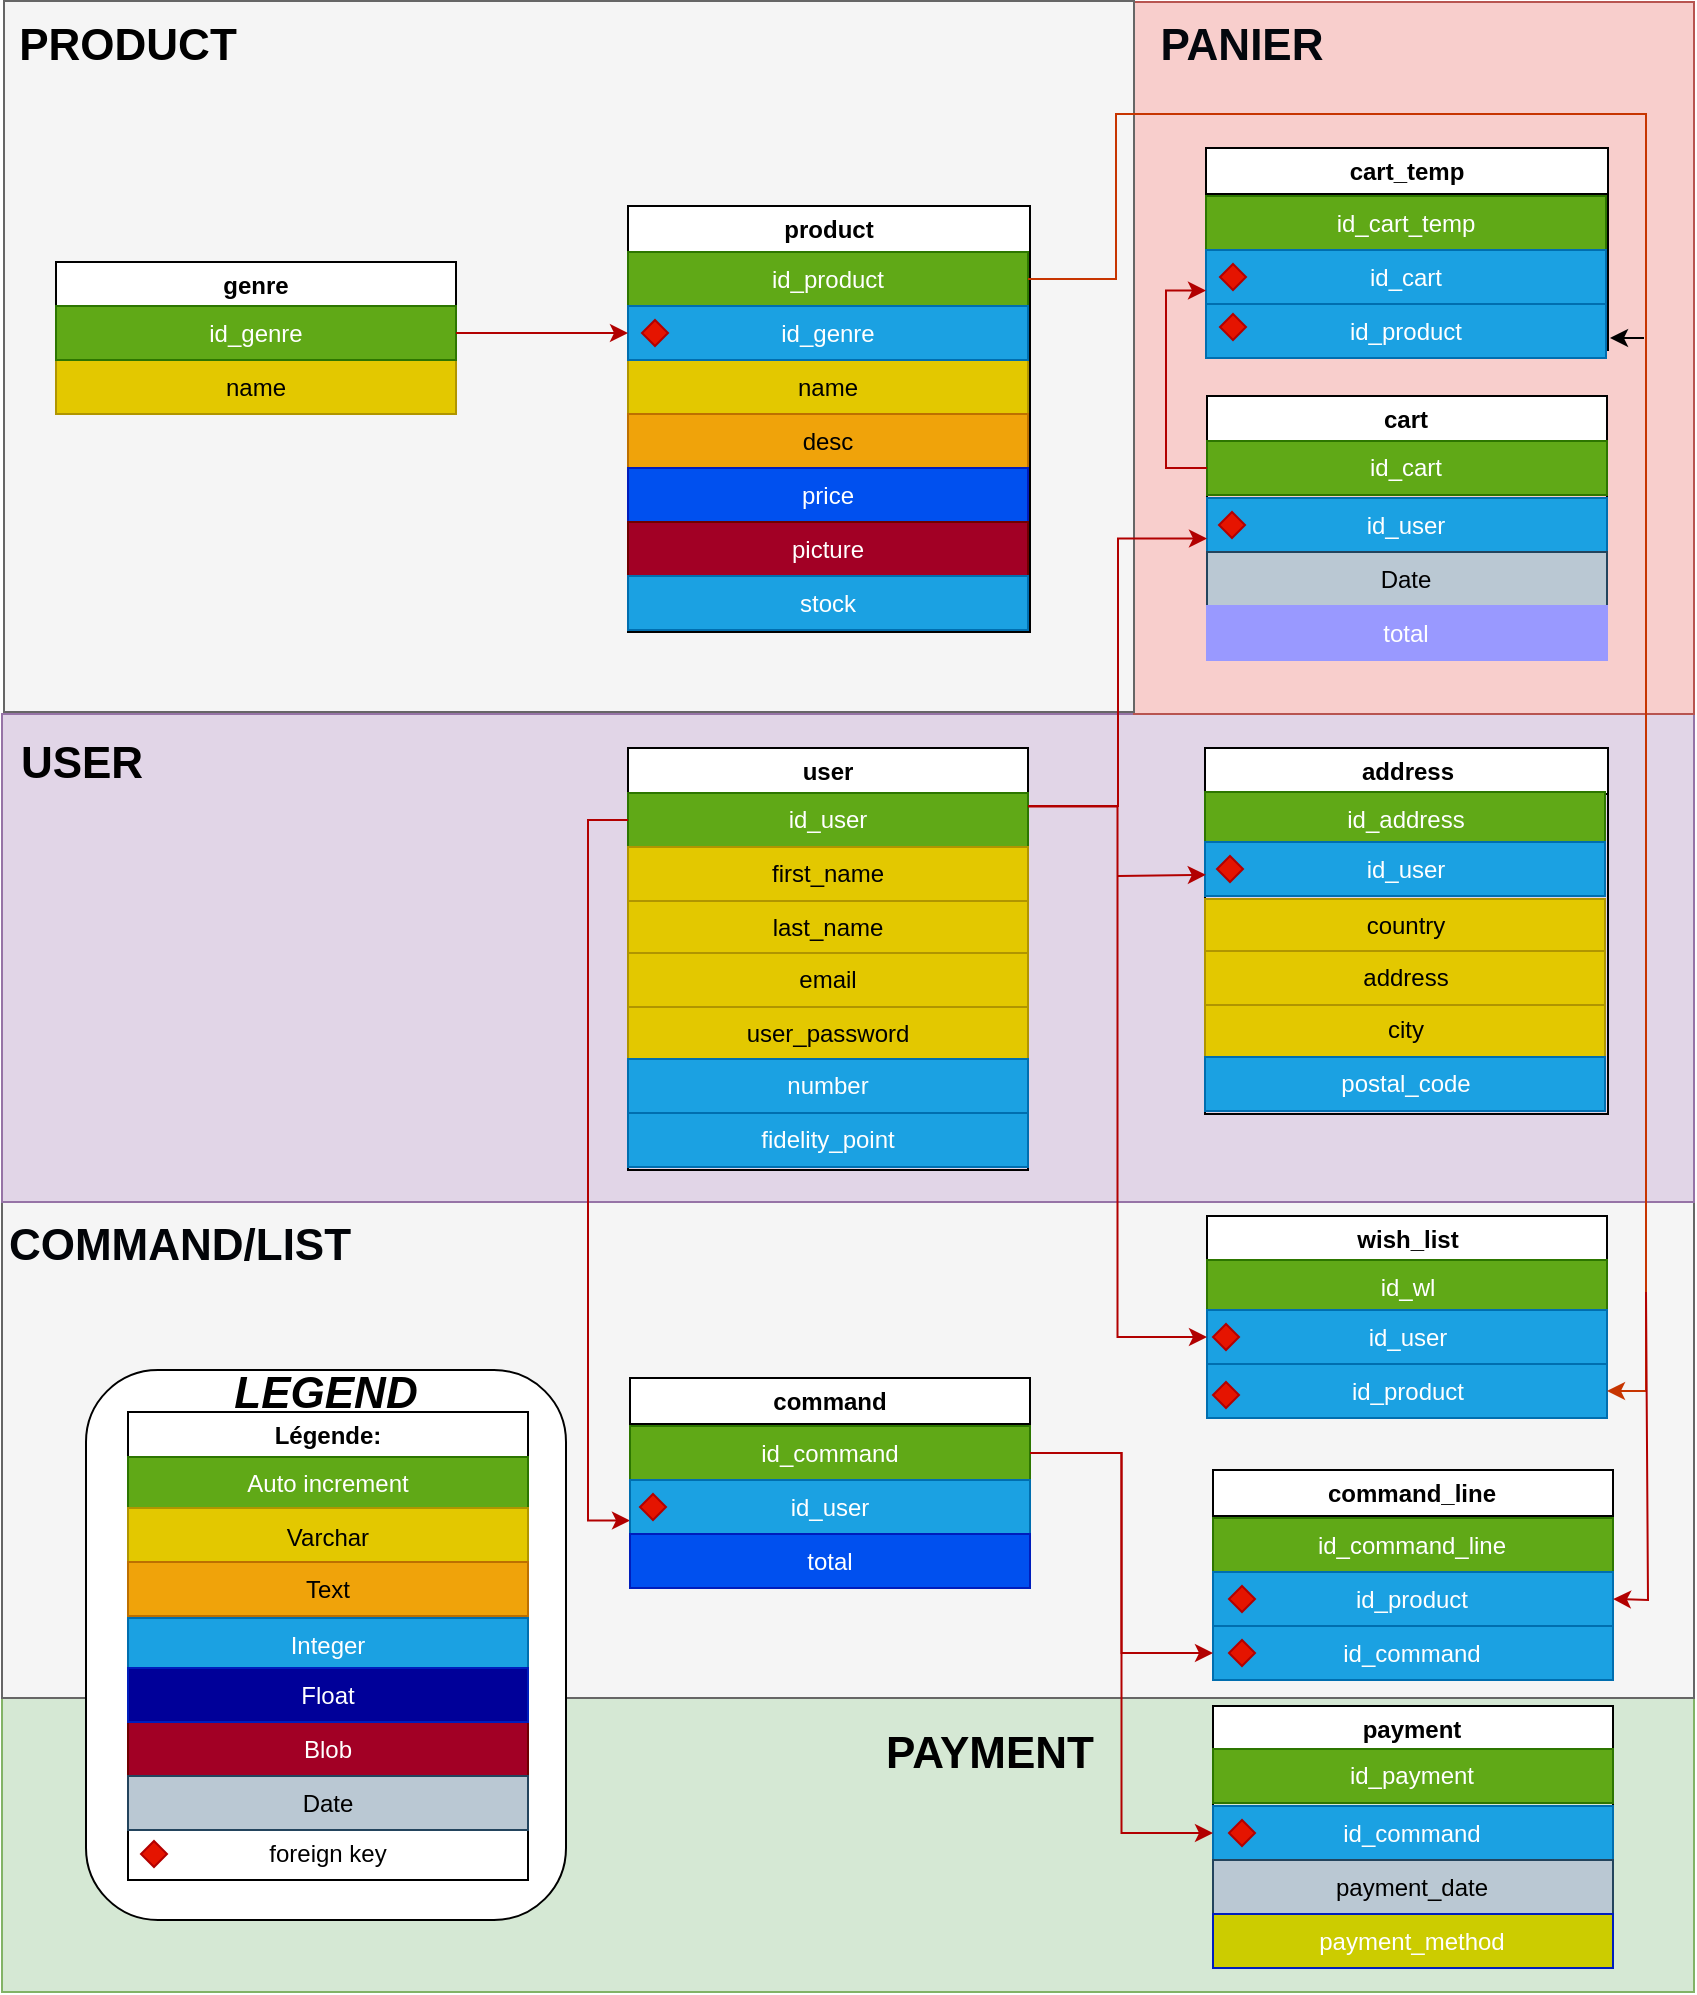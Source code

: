 <mxfile version="20.7.2" type="device"><diagram id="P_W7zX1UenlBzYE_O-S-" name="Page-1"><mxGraphModel dx="2901" dy="2247" grid="0" gridSize="10" guides="1" tooltips="1" connect="1" arrows="1" fold="1" page="1" pageScale="1" pageWidth="827" pageHeight="1169" math="0" shadow="0"><root><mxCell id="0"/><mxCell id="1" parent="0"/><mxCell id="zV1Ckle1LW5dcbw4zPiI-339" value="" style="rounded=0;whiteSpace=wrap;html=1;fillColor=#d5e8d4;strokeColor=#82b366;" parent="1" vertex="1"><mxGeometry x="-267" y="492" width="846" height="147" as="geometry"/></mxCell><mxCell id="zV1Ckle1LW5dcbw4zPiI-338" value="" style="rounded=0;whiteSpace=wrap;html=1;fillColor=#f5f5f5;strokeColor=#666666;fontColor=#333333;" parent="1" vertex="1"><mxGeometry x="-267" y="244" width="846" height="248" as="geometry"/></mxCell><mxCell id="zV1Ckle1LW5dcbw4zPiI-331" value="" style="rounded=0;whiteSpace=wrap;html=1;fillColor=#e1d5e7;strokeColor=#9673a6;" parent="1" vertex="1"><mxGeometry x="-267" width="846" height="244" as="geometry"/></mxCell><mxCell id="zV1Ckle1LW5dcbw4zPiI-329" value="" style="rounded=0;whiteSpace=wrap;html=1;fillColor=#f8cecc;strokeColor=#b85450;" parent="1" vertex="1"><mxGeometry x="299" y="-356" width="280" height="356" as="geometry"/></mxCell><mxCell id="zV1Ckle1LW5dcbw4zPiI-328" value="" style="rounded=0;whiteSpace=wrap;html=1;fillColor=#f5f5f5;strokeColor=#666666;fontColor=#333333;" parent="1" vertex="1"><mxGeometry x="-266" y="-356.5" width="565" height="355.5" as="geometry"/></mxCell><mxCell id="zV1Ckle1LW5dcbw4zPiI-212" value="command_line" style="swimlane;whiteSpace=wrap;html=1;" parent="1" vertex="1"><mxGeometry x="338.498" y="378.001" width="200" height="105" as="geometry"/></mxCell><mxCell id="zV1Ckle1LW5dcbw4zPiI-213" value="id_command_line" style="whiteSpace=wrap;html=1;fillColor=#60a917;strokeColor=#2D7600;fontColor=#ffffff;" parent="zV1Ckle1LW5dcbw4zPiI-212" vertex="1"><mxGeometry y="24" width="200" height="27" as="geometry"/></mxCell><mxCell id="zV1Ckle1LW5dcbw4zPiI-214" value="id_product" style="whiteSpace=wrap;html=1;fillColor=#1ba1e2;fontColor=#ffffff;strokeColor=#006EAF;" parent="zV1Ckle1LW5dcbw4zPiI-212" vertex="1"><mxGeometry y="51" width="200" height="27" as="geometry"/></mxCell><mxCell id="zV1Ckle1LW5dcbw4zPiI-215" value="id_command" style="whiteSpace=wrap;html=1;fillColor=#1ba1e2;fontColor=#ffffff;strokeColor=#006EAF;" parent="zV1Ckle1LW5dcbw4zPiI-212" vertex="1"><mxGeometry y="78" width="200" height="27" as="geometry"/></mxCell><mxCell id="zV1Ckle1LW5dcbw4zPiI-276" value="" style="rhombus;whiteSpace=wrap;html=1;fillColor=#e51400;fontColor=#ffffff;strokeColor=#B20000;" parent="zV1Ckle1LW5dcbw4zPiI-212" vertex="1"><mxGeometry x="8.002" y="57.999" width="13" height="13" as="geometry"/></mxCell><mxCell id="zV1Ckle1LW5dcbw4zPiI-277" value="" style="rhombus;whiteSpace=wrap;html=1;fillColor=#e51400;fontColor=#ffffff;strokeColor=#B20000;" parent="zV1Ckle1LW5dcbw4zPiI-212" vertex="1"><mxGeometry x="8.002" y="84.999" width="13" height="13" as="geometry"/></mxCell><mxCell id="zV1Ckle1LW5dcbw4zPiI-216" value="product" style="swimlane;whiteSpace=wrap;html=1;" parent="1" vertex="1"><mxGeometry x="46" y="-254" width="201" height="213" as="geometry"/></mxCell><mxCell id="zV1Ckle1LW5dcbw4zPiI-217" value="id_product" style="whiteSpace=wrap;html=1;fillColor=#60a917;strokeColor=#2D7600;fontColor=#ffffff;" parent="zV1Ckle1LW5dcbw4zPiI-216" vertex="1"><mxGeometry y="23" width="200" height="27" as="geometry"/></mxCell><mxCell id="zV1Ckle1LW5dcbw4zPiI-218" value="name" style="whiteSpace=wrap;html=1;fillColor=#e3c800;fontColor=#000000;strokeColor=#B09500;" parent="zV1Ckle1LW5dcbw4zPiI-216" vertex="1"><mxGeometry y="77" width="200" height="27" as="geometry"/></mxCell><mxCell id="zV1Ckle1LW5dcbw4zPiI-219" value="id_genre" style="whiteSpace=wrap;html=1;fillColor=#1ba1e2;fontColor=#ffffff;strokeColor=#006EAF;" parent="zV1Ckle1LW5dcbw4zPiI-216" vertex="1"><mxGeometry y="50" width="200" height="27" as="geometry"/></mxCell><mxCell id="zV1Ckle1LW5dcbw4zPiI-220" value="desc" style="whiteSpace=wrap;html=1;fillColor=#f0a30a;fontColor=#000000;strokeColor=#BD7000;" parent="zV1Ckle1LW5dcbw4zPiI-216" vertex="1"><mxGeometry y="104" width="200" height="27" as="geometry"/></mxCell><mxCell id="zV1Ckle1LW5dcbw4zPiI-221" value="price" style="whiteSpace=wrap;html=1;fillColor=#0050ef;fontColor=#ffffff;strokeColor=#001DBC;" parent="zV1Ckle1LW5dcbw4zPiI-216" vertex="1"><mxGeometry y="131" width="200" height="27" as="geometry"/></mxCell><mxCell id="zV1Ckle1LW5dcbw4zPiI-222" value="picture" style="whiteSpace=wrap;html=1;fillColor=#a20025;fontColor=#ffffff;strokeColor=#6F0000;" parent="zV1Ckle1LW5dcbw4zPiI-216" vertex="1"><mxGeometry y="158" width="200" height="27" as="geometry"/></mxCell><mxCell id="zV1Ckle1LW5dcbw4zPiI-223" value="stock" style="whiteSpace=wrap;html=1;fillColor=#1ba1e2;strokeColor=#006EAF;fontColor=#ffffff;" parent="zV1Ckle1LW5dcbw4zPiI-216" vertex="1"><mxGeometry y="185" width="200" height="27" as="geometry"/></mxCell><mxCell id="zV1Ckle1LW5dcbw4zPiI-294" value="" style="rhombus;whiteSpace=wrap;html=1;fillColor=#e51400;fontColor=#ffffff;strokeColor=#B20000;" parent="zV1Ckle1LW5dcbw4zPiI-216" vertex="1"><mxGeometry x="7.002" y="56.999" width="13" height="13" as="geometry"/></mxCell><mxCell id="zV1Ckle1LW5dcbw4zPiI-224" value="genre" style="swimlane;whiteSpace=wrap;html=1;" parent="1" vertex="1"><mxGeometry x="-240.002" y="-225.999" width="200" height="74" as="geometry"/></mxCell><mxCell id="zV1Ckle1LW5dcbw4zPiI-226" value="name" style="whiteSpace=wrap;html=1;fillColor=#e3c800;fontColor=#000000;strokeColor=#B09500;" parent="zV1Ckle1LW5dcbw4zPiI-224" vertex="1"><mxGeometry y="49" width="200" height="27" as="geometry"/></mxCell><mxCell id="zV1Ckle1LW5dcbw4zPiI-225" value="id_genre" style="whiteSpace=wrap;html=1;fillColor=#60a917;strokeColor=#2D7600;fontColor=#ffffff;" parent="zV1Ckle1LW5dcbw4zPiI-224" vertex="1"><mxGeometry y="22" width="200" height="27" as="geometry"/></mxCell><mxCell id="zV1Ckle1LW5dcbw4zPiI-227" value="cart" style="swimlane;whiteSpace=wrap;html=1;" parent="1" vertex="1"><mxGeometry x="335.498" y="-158.999" width="200" height="131" as="geometry"/></mxCell><mxCell id="zV1Ckle1LW5dcbw4zPiI-228" value="id_cart" style="whiteSpace=wrap;html=1;fillColor=#60a917;strokeColor=#2D7600;fontColor=#ffffff;" parent="zV1Ckle1LW5dcbw4zPiI-227" vertex="1"><mxGeometry y="22.5" width="200" height="27" as="geometry"/></mxCell><mxCell id="zV1Ckle1LW5dcbw4zPiI-229" value="id_user" style="whiteSpace=wrap;html=1;fillColor=#1ba1e2;fontColor=#ffffff;strokeColor=#006EAF;" parent="zV1Ckle1LW5dcbw4zPiI-227" vertex="1"><mxGeometry y="51" width="200" height="27" as="geometry"/></mxCell><mxCell id="zV1Ckle1LW5dcbw4zPiI-230" value="Date" style="whiteSpace=wrap;html=1;fillColor=#bac8d3;strokeColor=#23445d;" parent="zV1Ckle1LW5dcbw4zPiI-227" vertex="1"><mxGeometry y="78" width="200" height="27" as="geometry"/></mxCell><mxCell id="zV1Ckle1LW5dcbw4zPiI-231" value="total" style="whiteSpace=wrap;html=1;fillColor=#9999FF;fontColor=#ffffff;strokeColor=#9999FF;" parent="zV1Ckle1LW5dcbw4zPiI-227" vertex="1"><mxGeometry y="105" width="200" height="27" as="geometry"/></mxCell><mxCell id="zV1Ckle1LW5dcbw4zPiI-282" value="" style="rhombus;whiteSpace=wrap;html=1;fillColor=#e51400;fontColor=#ffffff;strokeColor=#B20000;" parent="zV1Ckle1LW5dcbw4zPiI-227" vertex="1"><mxGeometry x="6.002" y="57.999" width="13" height="13" as="geometry"/></mxCell><mxCell id="zV1Ckle1LW5dcbw4zPiI-232" value="cart_temp" style="swimlane;whiteSpace=wrap;html=1;" parent="1" vertex="1"><mxGeometry x="335" y="-283" width="201" height="101" as="geometry"/></mxCell><mxCell id="zV1Ckle1LW5dcbw4zPiI-233" value="id_cart_temp" style="whiteSpace=wrap;html=1;fillColor=#60a917;strokeColor=#2D7600;fontColor=#ffffff;" parent="zV1Ckle1LW5dcbw4zPiI-232" vertex="1"><mxGeometry y="24" width="200" height="27" as="geometry"/></mxCell><mxCell id="zV1Ckle1LW5dcbw4zPiI-234" value="id_cart" style="whiteSpace=wrap;html=1;fillColor=#1ba1e2;fontColor=#ffffff;strokeColor=#006EAF;" parent="zV1Ckle1LW5dcbw4zPiI-232" vertex="1"><mxGeometry y="51" width="200" height="27" as="geometry"/></mxCell><mxCell id="zV1Ckle1LW5dcbw4zPiI-235" value="id_product" style="whiteSpace=wrap;html=1;fillColor=#1ba1e2;fontColor=#ffffff;strokeColor=#006EAF;" parent="zV1Ckle1LW5dcbw4zPiI-232" vertex="1"><mxGeometry y="78" width="200" height="27" as="geometry"/></mxCell><mxCell id="zV1Ckle1LW5dcbw4zPiI-289" value="" style="rhombus;whiteSpace=wrap;html=1;fillColor=#e51400;fontColor=#ffffff;strokeColor=#B20000;" parent="zV1Ckle1LW5dcbw4zPiI-232" vertex="1"><mxGeometry x="7.002" y="82.999" width="13" height="13" as="geometry"/></mxCell><mxCell id="zV1Ckle1LW5dcbw4zPiI-290" value="" style="rhombus;whiteSpace=wrap;html=1;fillColor=#e51400;fontColor=#ffffff;strokeColor=#B20000;" parent="zV1Ckle1LW5dcbw4zPiI-232" vertex="1"><mxGeometry x="7.002" y="57.999" width="13" height="13" as="geometry"/></mxCell><mxCell id="zV1Ckle1LW5dcbw4zPiI-200" value="user" style="swimlane;whiteSpace=wrap;html=1;" parent="zV1Ckle1LW5dcbw4zPiI-232" vertex="1"><mxGeometry x="-289" y="300" width="200" height="211" as="geometry"/></mxCell><mxCell id="zV1Ckle1LW5dcbw4zPiI-201" value="id_user" style="whiteSpace=wrap;html=1;fillColor=#60a917;strokeColor=#2D7600;fontColor=#ffffff;" parent="zV1Ckle1LW5dcbw4zPiI-200" vertex="1"><mxGeometry y="22.5" width="200" height="27" as="geometry"/></mxCell><mxCell id="zV1Ckle1LW5dcbw4zPiI-202" value="first_name" style="whiteSpace=wrap;html=1;fillColor=#e3c800;fontColor=#000000;strokeColor=#B09500;" parent="zV1Ckle1LW5dcbw4zPiI-200" vertex="1"><mxGeometry y="49.5" width="200" height="27" as="geometry"/></mxCell><mxCell id="zV1Ckle1LW5dcbw4zPiI-203" value="last_name" style="whiteSpace=wrap;html=1;fillColor=#e3c800;fontColor=#000000;strokeColor=#B09500;" parent="zV1Ckle1LW5dcbw4zPiI-200" vertex="1"><mxGeometry y="76.5" width="200" height="27" as="geometry"/></mxCell><mxCell id="zV1Ckle1LW5dcbw4zPiI-204" value="email" style="whiteSpace=wrap;html=1;fillColor=#e3c800;fontColor=#000000;strokeColor=#B09500;" parent="zV1Ckle1LW5dcbw4zPiI-200" vertex="1"><mxGeometry y="102.5" width="200" height="27" as="geometry"/></mxCell><mxCell id="zV1Ckle1LW5dcbw4zPiI-205" value="user_password" style="whiteSpace=wrap;html=1;fillColor=#e3c800;fontColor=#000000;strokeColor=#B09500;" parent="zV1Ckle1LW5dcbw4zPiI-200" vertex="1"><mxGeometry y="129.5" width="200" height="27" as="geometry"/></mxCell><mxCell id="zV1Ckle1LW5dcbw4zPiI-206" value="fidelity_point" style="whiteSpace=wrap;html=1;fillColor=#1ba1e2;strokeColor=#006EAF;fontColor=#ffffff;" parent="zV1Ckle1LW5dcbw4zPiI-200" vertex="1"><mxGeometry y="182.5" width="200" height="27" as="geometry"/></mxCell><mxCell id="zV1Ckle1LW5dcbw4zPiI-207" value="number" style="whiteSpace=wrap;html=1;fillColor=#1ba1e2;strokeColor=#006EAF;fontColor=#ffffff;" parent="zV1Ckle1LW5dcbw4zPiI-200" vertex="1"><mxGeometry y="155.5" width="200" height="27" as="geometry"/></mxCell><mxCell id="zV1Ckle1LW5dcbw4zPiI-246" value="address" style="swimlane;whiteSpace=wrap;html=1;" parent="zV1Ckle1LW5dcbw4zPiI-232" vertex="1"><mxGeometry x="-0.5" y="300" width="201.5" height="183" as="geometry"/></mxCell><mxCell id="zV1Ckle1LW5dcbw4zPiI-247" value="id_address" style="whiteSpace=wrap;html=1;fillColor=#60a917;strokeColor=#2D7600;fontColor=#ffffff;" parent="zV1Ckle1LW5dcbw4zPiI-246" vertex="1"><mxGeometry y="22" width="200" height="27" as="geometry"/></mxCell><mxCell id="zV1Ckle1LW5dcbw4zPiI-248" value="city" style="whiteSpace=wrap;html=1;fillColor=#e3c800;fontColor=#000000;strokeColor=#B09500;" parent="zV1Ckle1LW5dcbw4zPiI-246" vertex="1"><mxGeometry y="127.5" width="200" height="27" as="geometry"/></mxCell><mxCell id="zV1Ckle1LW5dcbw4zPiI-249" value="country" style="whiteSpace=wrap;html=1;fillColor=#e3c800;fontColor=#000000;strokeColor=#B09500;" parent="zV1Ckle1LW5dcbw4zPiI-246" vertex="1"><mxGeometry y="75.5" width="200" height="27" as="geometry"/></mxCell><mxCell id="zV1Ckle1LW5dcbw4zPiI-250" value="address" style="whiteSpace=wrap;html=1;fillColor=#e3c800;fontColor=#000000;strokeColor=#B09500;" parent="zV1Ckle1LW5dcbw4zPiI-246" vertex="1"><mxGeometry y="101.5" width="200" height="27" as="geometry"/></mxCell><mxCell id="zV1Ckle1LW5dcbw4zPiI-251" value="postal_code" style="whiteSpace=wrap;html=1;fillColor=#1ba1e2;fontColor=#ffffff;strokeColor=#006EAF;" parent="zV1Ckle1LW5dcbw4zPiI-246" vertex="1"><mxGeometry y="154.5" width="200" height="27" as="geometry"/></mxCell><mxCell id="zV1Ckle1LW5dcbw4zPiI-252" value="id_user" style="whiteSpace=wrap;html=1;fillColor=#1ba1e2;strokeColor=#006EAF;fontColor=#ffffff;" parent="zV1Ckle1LW5dcbw4zPiI-246" vertex="1"><mxGeometry y="47" width="200" height="27" as="geometry"/></mxCell><mxCell id="zV1Ckle1LW5dcbw4zPiI-280" value="" style="rhombus;whiteSpace=wrap;html=1;fillColor=#e51400;fontColor=#ffffff;strokeColor=#B20000;" parent="zV1Ckle1LW5dcbw4zPiI-246" vertex="1"><mxGeometry x="6.002" y="53.999" width="13" height="13" as="geometry"/></mxCell><mxCell id="zV1Ckle1LW5dcbw4zPiI-253" value="wish_list" style="swimlane;whiteSpace=wrap;html=1;" parent="1" vertex="1"><mxGeometry x="335.5" y="251" width="200" height="96" as="geometry"/></mxCell><mxCell id="zV1Ckle1LW5dcbw4zPiI-254" value="id_wl" style="whiteSpace=wrap;html=1;fillColor=#60a917;strokeColor=#2D7600;fontColor=#ffffff;" parent="zV1Ckle1LW5dcbw4zPiI-253" vertex="1"><mxGeometry y="22" width="200" height="27" as="geometry"/></mxCell><mxCell id="zV1Ckle1LW5dcbw4zPiI-255" value="id_user" style="whiteSpace=wrap;html=1;fillColor=#1ba1e2;fontColor=#ffffff;strokeColor=#006EAF;" parent="zV1Ckle1LW5dcbw4zPiI-253" vertex="1"><mxGeometry y="47" width="200" height="27" as="geometry"/></mxCell><mxCell id="zV1Ckle1LW5dcbw4zPiI-256" value="id_product" style="whiteSpace=wrap;html=1;fillColor=#1ba1e2;fontColor=#ffffff;strokeColor=#006EAF;" parent="zV1Ckle1LW5dcbw4zPiI-253" vertex="1"><mxGeometry y="74" width="200" height="27" as="geometry"/></mxCell><mxCell id="zV1Ckle1LW5dcbw4zPiI-279" value="" style="rhombus;whiteSpace=wrap;html=1;fillColor=#e51400;fontColor=#ffffff;strokeColor=#B20000;" parent="zV1Ckle1LW5dcbw4zPiI-253" vertex="1"><mxGeometry x="3" y="54" width="13" height="13" as="geometry"/></mxCell><mxCell id="zV1Ckle1LW5dcbw4zPiI-300" value="" style="rhombus;whiteSpace=wrap;html=1;fillColor=#e51400;fontColor=#ffffff;strokeColor=#B20000;" parent="zV1Ckle1LW5dcbw4zPiI-253" vertex="1"><mxGeometry x="3" y="83" width="13" height="13" as="geometry"/></mxCell><mxCell id="zV1Ckle1LW5dcbw4zPiI-257" value="payment" style="swimlane;whiteSpace=wrap;html=1;" parent="1" vertex="1"><mxGeometry x="338.498" y="496.001" width="200" height="131" as="geometry"/></mxCell><mxCell id="zV1Ckle1LW5dcbw4zPiI-258" value="id_payment" style="whiteSpace=wrap;html=1;fillColor=#60a917;strokeColor=#2D7600;fontColor=#ffffff;" parent="zV1Ckle1LW5dcbw4zPiI-257" vertex="1"><mxGeometry y="21.5" width="200" height="27" as="geometry"/></mxCell><mxCell id="zV1Ckle1LW5dcbw4zPiI-259" value="id_command" style="whiteSpace=wrap;html=1;fillColor=#1ba1e2;fontColor=#ffffff;strokeColor=#006EAF;" parent="zV1Ckle1LW5dcbw4zPiI-257" vertex="1"><mxGeometry y="50" width="200" height="27" as="geometry"/></mxCell><mxCell id="zV1Ckle1LW5dcbw4zPiI-260" value="payment_date" style="whiteSpace=wrap;html=1;fillColor=#bac8d3;strokeColor=#23445d;" parent="zV1Ckle1LW5dcbw4zPiI-257" vertex="1"><mxGeometry y="77" width="200" height="27" as="geometry"/></mxCell><mxCell id="zV1Ckle1LW5dcbw4zPiI-261" value="payment_method" style="whiteSpace=wrap;html=1;fillColor=#CCCC00;fontColor=#ffffff;strokeColor=#001DBC;" parent="zV1Ckle1LW5dcbw4zPiI-257" vertex="1"><mxGeometry y="104" width="200" height="27" as="geometry"/></mxCell><mxCell id="zV1Ckle1LW5dcbw4zPiI-291" value="" style="rhombus;whiteSpace=wrap;html=1;fillColor=#e51400;fontColor=#ffffff;strokeColor=#B20000;" parent="zV1Ckle1LW5dcbw4zPiI-257" vertex="1"><mxGeometry x="8.002" y="56.999" width="13" height="13" as="geometry"/></mxCell><mxCell id="zV1Ckle1LW5dcbw4zPiI-274" value="" style="rhombus;whiteSpace=wrap;html=1;fillColor=#e51400;fontColor=#ffffff;strokeColor=#B20000;" parent="1" vertex="1"><mxGeometry x="-197.5" y="556.5" width="13" height="13" as="geometry"/></mxCell><mxCell id="zV1Ckle1LW5dcbw4zPiI-285" style="edgeStyle=orthogonalEdgeStyle;rounded=0;orthogonalLoop=1;jettySize=auto;html=1;exitX=0;exitY=0.5;exitDx=0;exitDy=0;entryX=0;entryY=0.75;entryDx=0;entryDy=0;fillColor=#e51400;strokeColor=#B20000;" parent="1" source="zV1Ckle1LW5dcbw4zPiI-201" target="zV1Ckle1LW5dcbw4zPiI-210" edge="1"><mxGeometry relative="1" as="geometry"/></mxCell><mxCell id="zV1Ckle1LW5dcbw4zPiI-287" style="edgeStyle=orthogonalEdgeStyle;rounded=0;orthogonalLoop=1;jettySize=auto;html=1;exitX=1;exitY=0.25;exitDx=0;exitDy=0;entryX=0;entryY=0.5;entryDx=0;entryDy=0;strokeColor=#B20000;fillColor=#e51400;" parent="1" source="zV1Ckle1LW5dcbw4zPiI-201" target="zV1Ckle1LW5dcbw4zPiI-255" edge="1"><mxGeometry relative="1" as="geometry"/></mxCell><mxCell id="zV1Ckle1LW5dcbw4zPiI-288" value="" style="endArrow=classic;html=1;rounded=0;strokeColor=#B20000;entryX=0.002;entryY=0.607;entryDx=0;entryDy=0;entryPerimeter=0;fillColor=#e51400;" parent="1" target="zV1Ckle1LW5dcbw4zPiI-252" edge="1"><mxGeometry width="50" height="50" relative="1" as="geometry"><mxPoint x="291" y="81" as="sourcePoint"/><mxPoint x="335" y="78" as="targetPoint"/></mxGeometry></mxCell><mxCell id="zV1Ckle1LW5dcbw4zPiI-292" style="edgeStyle=orthogonalEdgeStyle;rounded=0;orthogonalLoop=1;jettySize=auto;html=1;entryX=0;entryY=0.75;entryDx=0;entryDy=0;strokeColor=#B20000;fillColor=#e51400;" parent="1" source="zV1Ckle1LW5dcbw4zPiI-201" target="zV1Ckle1LW5dcbw4zPiI-229" edge="1"><mxGeometry relative="1" as="geometry"><Array as="points"><mxPoint x="291" y="46"/><mxPoint x="291" y="-88"/></Array></mxGeometry></mxCell><mxCell id="zV1Ckle1LW5dcbw4zPiI-295" style="edgeStyle=orthogonalEdgeStyle;rounded=0;orthogonalLoop=1;jettySize=auto;html=1;entryX=0;entryY=0.5;entryDx=0;entryDy=0;strokeColor=#B20000;fillColor=#e51400;" parent="1" source="zV1Ckle1LW5dcbw4zPiI-225" target="zV1Ckle1LW5dcbw4zPiI-219" edge="1"><mxGeometry relative="1" as="geometry"/></mxCell><mxCell id="zV1Ckle1LW5dcbw4zPiI-299" style="edgeStyle=orthogonalEdgeStyle;rounded=0;orthogonalLoop=1;jettySize=auto;html=1;entryX=0;entryY=0.75;entryDx=0;entryDy=0;strokeColor=#B20000;fillColor=#e51400;" parent="1" source="zV1Ckle1LW5dcbw4zPiI-228" target="zV1Ckle1LW5dcbw4zPiI-234" edge="1"><mxGeometry relative="1" as="geometry"><Array as="points"><mxPoint x="315" y="-123"/><mxPoint x="315" y="-212"/></Array></mxGeometry></mxCell><mxCell id="zV1Ckle1LW5dcbw4zPiI-305" style="edgeStyle=orthogonalEdgeStyle;rounded=0;orthogonalLoop=1;jettySize=auto;html=1;entryX=0;entryY=0.5;entryDx=0;entryDy=0;strokeColor=#B20000;fillColor=#e51400;" parent="1" source="zV1Ckle1LW5dcbw4zPiI-209" target="zV1Ckle1LW5dcbw4zPiI-215" edge="1"><mxGeometry relative="1" as="geometry"/></mxCell><mxCell id="zV1Ckle1LW5dcbw4zPiI-308" style="edgeStyle=orthogonalEdgeStyle;rounded=0;orthogonalLoop=1;jettySize=auto;html=1;entryX=1;entryY=0.5;entryDx=0;entryDy=0;strokeColor=#C73500;fillColor=#fa6800;" parent="1" source="zV1Ckle1LW5dcbw4zPiI-217" target="zV1Ckle1LW5dcbw4zPiI-256" edge="1"><mxGeometry relative="1" as="geometry"><Array as="points"><mxPoint x="290" y="-217"/><mxPoint x="290" y="-300"/><mxPoint x="555" y="-300"/><mxPoint x="555" y="339"/></Array></mxGeometry></mxCell><mxCell id="zV1Ckle1LW5dcbw4zPiI-311" value="" style="endArrow=classic;html=1;rounded=0;strokeColor=#B20000;entryX=1;entryY=0.5;entryDx=0;entryDy=0;fillColor=#e51400;" parent="1" target="zV1Ckle1LW5dcbw4zPiI-214" edge="1"><mxGeometry width="50" height="50" relative="1" as="geometry"><mxPoint x="555" y="289" as="sourcePoint"/><mxPoint x="538" y="397" as="targetPoint"/><Array as="points"><mxPoint x="556" y="443"/></Array></mxGeometry></mxCell><mxCell id="zV1Ckle1LW5dcbw4zPiI-312" value="" style="endArrow=classic;html=1;rounded=0;" parent="1" edge="1"><mxGeometry width="50" height="50" relative="1" as="geometry"><mxPoint x="554" y="-188" as="sourcePoint"/><mxPoint x="537" y="-188" as="targetPoint"/></mxGeometry></mxCell><mxCell id="zV1Ckle1LW5dcbw4zPiI-208" value="command" style="swimlane;whiteSpace=wrap;html=1;" parent="1" vertex="1"><mxGeometry x="46.998" y="332.001" width="200" height="103" as="geometry"/></mxCell><mxCell id="zV1Ckle1LW5dcbw4zPiI-209" value="id_command" style="whiteSpace=wrap;html=1;fillColor=#60a917;strokeColor=#2D7600;fontColor=#ffffff;" parent="zV1Ckle1LW5dcbw4zPiI-208" vertex="1"><mxGeometry y="24" width="200" height="27" as="geometry"/></mxCell><mxCell id="zV1Ckle1LW5dcbw4zPiI-210" value="id_user" style="whiteSpace=wrap;html=1;fillColor=#1ba1e2;fontColor=#ffffff;strokeColor=#006EAF;" parent="zV1Ckle1LW5dcbw4zPiI-208" vertex="1"><mxGeometry y="51" width="200" height="27" as="geometry"/></mxCell><mxCell id="zV1Ckle1LW5dcbw4zPiI-211" value="total" style="whiteSpace=wrap;html=1;fillColor=#0050ef;fontColor=#ffffff;strokeColor=#001DBC;" parent="zV1Ckle1LW5dcbw4zPiI-208" vertex="1"><mxGeometry y="78" width="200" height="27" as="geometry"/></mxCell><mxCell id="zV1Ckle1LW5dcbw4zPiI-275" value="" style="rhombus;whiteSpace=wrap;html=1;fillColor=#e51400;fontColor=#ffffff;strokeColor=#B20000;" parent="zV1Ckle1LW5dcbw4zPiI-208" vertex="1"><mxGeometry x="5.002" y="57.999" width="13" height="13" as="geometry"/></mxCell><mxCell id="zV1Ckle1LW5dcbw4zPiI-342" value="" style="rounded=1;whiteSpace=wrap;html=1;" parent="1" vertex="1"><mxGeometry x="-225" y="328" width="240" height="275" as="geometry"/></mxCell><mxCell id="zV1Ckle1LW5dcbw4zPiI-273" value="foreign key" style="rounded=0;whiteSpace=wrap;html=1;" parent="1" vertex="1"><mxGeometry x="-204" y="557" width="200" height="26" as="geometry"/></mxCell><mxCell id="zV1Ckle1LW5dcbw4zPiI-236" value="Légende:" style="swimlane;whiteSpace=wrap;html=1;" parent="1" vertex="1"><mxGeometry x="-204" y="349" width="200" height="170" as="geometry"/></mxCell><mxCell id="zV1Ckle1LW5dcbw4zPiI-237" value="Auto increment" style="whiteSpace=wrap;html=1;fillColor=#60a917;strokeColor=#2D7600;fontColor=#ffffff;" parent="zV1Ckle1LW5dcbw4zPiI-236" vertex="1"><mxGeometry y="22.5" width="200" height="27" as="geometry"/></mxCell><mxCell id="zV1Ckle1LW5dcbw4zPiI-238" value="" style="whiteSpace=wrap;html=1;fillColor=#e3c800;strokeColor=#B09500;fontColor=#000000;" parent="zV1Ckle1LW5dcbw4zPiI-236" vertex="1"><mxGeometry y="48" width="200" height="27" as="geometry"/></mxCell><mxCell id="zV1Ckle1LW5dcbw4zPiI-239" value="Varchar" style="text;html=1;strokeColor=none;fillColor=none;align=center;verticalAlign=middle;whiteSpace=wrap;rounded=0;" parent="zV1Ckle1LW5dcbw4zPiI-236" vertex="1"><mxGeometry x="70" y="48" width="60" height="30" as="geometry"/></mxCell><mxCell id="zV1Ckle1LW5dcbw4zPiI-240" value="Integer" style="whiteSpace=wrap;html=1;fillColor=#1ba1e2;strokeColor=#006EAF;fontColor=#ffffff;" parent="zV1Ckle1LW5dcbw4zPiI-236" vertex="1"><mxGeometry y="103" width="200" height="27" as="geometry"/></mxCell><mxCell id="zV1Ckle1LW5dcbw4zPiI-241" value="Blob" style="whiteSpace=wrap;html=1;fillColor=#a20025;fontColor=#ffffff;strokeColor=#6F0000;" parent="zV1Ckle1LW5dcbw4zPiI-236" vertex="1"><mxGeometry y="155" width="200" height="27" as="geometry"/></mxCell><mxCell id="zV1Ckle1LW5dcbw4zPiI-242" value="Date" style="whiteSpace=wrap;html=1;fillColor=#bac8d3;strokeColor=#23445d;" parent="zV1Ckle1LW5dcbw4zPiI-236" vertex="1"><mxGeometry y="182" width="200" height="27" as="geometry"/></mxCell><mxCell id="zV1Ckle1LW5dcbw4zPiI-243" value="Float" style="whiteSpace=wrap;html=1;fillColor=#000099;fontColor=#ffffff;strokeColor=#001DBC;" parent="zV1Ckle1LW5dcbw4zPiI-236" vertex="1"><mxGeometry y="128" width="200" height="27" as="geometry"/></mxCell><mxCell id="zV1Ckle1LW5dcbw4zPiI-244" value="Text" style="whiteSpace=wrap;html=1;fillColor=#f0a30a;strokeColor=#BD7000;fontColor=#000000;" parent="zV1Ckle1LW5dcbw4zPiI-236" vertex="1"><mxGeometry y="75" width="200" height="27" as="geometry"/></mxCell><mxCell id="zV1Ckle1LW5dcbw4zPiI-343" value="" style="rhombus;whiteSpace=wrap;html=1;fillColor=#e51400;fontColor=#ffffff;strokeColor=#B20000;" parent="1" vertex="1"><mxGeometry x="-197.5" y="563.5" width="13" height="13" as="geometry"/></mxCell><mxCell id="zV1Ckle1LW5dcbw4zPiI-345" style="edgeStyle=orthogonalEdgeStyle;rounded=0;orthogonalLoop=1;jettySize=auto;html=1;entryX=0;entryY=0.5;entryDx=0;entryDy=0;strokeColor=#B20000;fillColor=#e51400;" parent="1" source="zV1Ckle1LW5dcbw4zPiI-209" target="zV1Ckle1LW5dcbw4zPiI-259" edge="1"><mxGeometry relative="1" as="geometry"/></mxCell><mxCell id="zV1Ckle1LW5dcbw4zPiI-347" value="&lt;font data-darkreader-inline-color=&quot;&quot; style=&quot;font-size: 22px; --darkreader-inline-color: #e3e0dc;&quot; color=&quot;#04070D&quot;&gt;&lt;b&gt;PANIER&lt;/b&gt;&lt;/font&gt;" style="text;html=1;strokeColor=none;fillColor=none;align=center;verticalAlign=middle;whiteSpace=wrap;rounded=0;" parent="1" vertex="1"><mxGeometry x="323" y="-349" width="60" height="30" as="geometry"/></mxCell><mxCell id="zV1Ckle1LW5dcbw4zPiI-350" value="&lt;font data-darkreader-inline-color=&quot;&quot; style=&quot;font-size: 22px; --darkreader-inline-color: #e8e6e3;&quot; color=&quot;#000000&quot;&gt;&lt;b&gt;PRODUCT&lt;/b&gt;&lt;/font&gt;" style="text;html=1;strokeColor=none;fillColor=none;align=center;verticalAlign=middle;whiteSpace=wrap;rounded=0;" parent="1" vertex="1"><mxGeometry x="-234" y="-349" width="60" height="30" as="geometry"/></mxCell><mxCell id="zV1Ckle1LW5dcbw4zPiI-352" value="&lt;font data-darkreader-inline-color=&quot;&quot; style=&quot;font-size: 22px; --darkreader-inline-color: #5291ff;&quot; color=&quot;#000000&quot;&gt;&lt;b&gt;USER&lt;/b&gt;&lt;/font&gt;" style="text;html=1;strokeColor=none;fillColor=none;align=center;verticalAlign=middle;whiteSpace=wrap;rounded=0;" parent="1" vertex="1"><mxGeometry x="-257.5" y="10" width="60" height="30" as="geometry"/></mxCell><mxCell id="zV1Ckle1LW5dcbw4zPiI-353" value="&lt;font data-darkreader-inline-color=&quot;&quot; style=&quot;font-size: 22px; --darkreader-inline-color: #e5e3df;&quot; color=&quot;#020408&quot;&gt;&lt;b&gt;COMMAND/LIST&lt;/b&gt;&lt;/font&gt;" style="text;html=1;strokeColor=none;fillColor=none;align=center;verticalAlign=middle;whiteSpace=wrap;rounded=0;" parent="1" vertex="1"><mxGeometry x="-208" y="251" width="60" height="30" as="geometry"/></mxCell><mxCell id="zV1Ckle1LW5dcbw4zPiI-355" value="&lt;font data-darkreader-inline-color=&quot;&quot; style=&quot;font-size: 22px; --darkreader-inline-color: #e8e6e3;&quot; color=&quot;#000000&quot;&gt;&lt;b&gt;PAYMENT&lt;/b&gt;&lt;/font&gt;" style="text;html=1;strokeColor=none;fillColor=none;align=center;verticalAlign=middle;whiteSpace=wrap;rounded=0;" parent="1" vertex="1"><mxGeometry x="197" y="505" width="60" height="30" as="geometry"/></mxCell><mxCell id="zV1Ckle1LW5dcbw4zPiI-356" value="&lt;font data-darkreader-inline-color=&quot;&quot; style=&quot;--darkreader-inline-color: #e8e6e3;&quot; color=&quot;#000000&quot;&gt;&lt;i&gt;&lt;font style=&quot;font-size: 22px;&quot;&gt;&lt;b&gt;LEGEND&lt;/b&gt;&lt;/font&gt;&lt;/i&gt;&lt;/font&gt;" style="text;html=1;strokeColor=none;fillColor=none;align=center;verticalAlign=middle;whiteSpace=wrap;rounded=0;" parent="1" vertex="1"><mxGeometry x="-135" y="325" width="60" height="30" as="geometry"/></mxCell></root></mxGraphModel></diagram></mxfile>